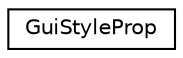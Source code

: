 digraph "Graphical Class Hierarchy"
{
 // LATEX_PDF_SIZE
  edge [fontname="Helvetica",fontsize="10",labelfontname="Helvetica",labelfontsize="10"];
  node [fontname="Helvetica",fontsize="10",shape=record];
  rankdir="LR";
  Node0 [label="GuiStyleProp",height=0.2,width=0.4,color="black", fillcolor="white", style="filled",URL="$structGuiStyleProp.html",tooltip=" "];
}
